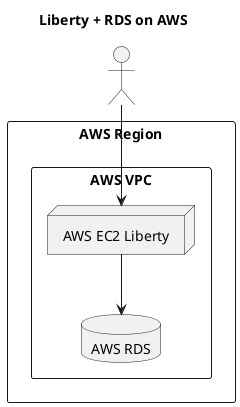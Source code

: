 @startuml

title Liberty + RDS on AWS

skinparam monochrome true
skinparam DefaultTextAlignment center
scale 1.0

actor user1 as " "

rectangle region1 as "AWS Region" {
  rectangle region1_vpc as "AWS VPC" {
    node region1_appserver1 as "AWS EC2 Liberty"
    database region1_rds as "AWS RDS"
  }
}

user1 --> region1_appserver1
region1_appserver1 --> region1_rds

@enduml
